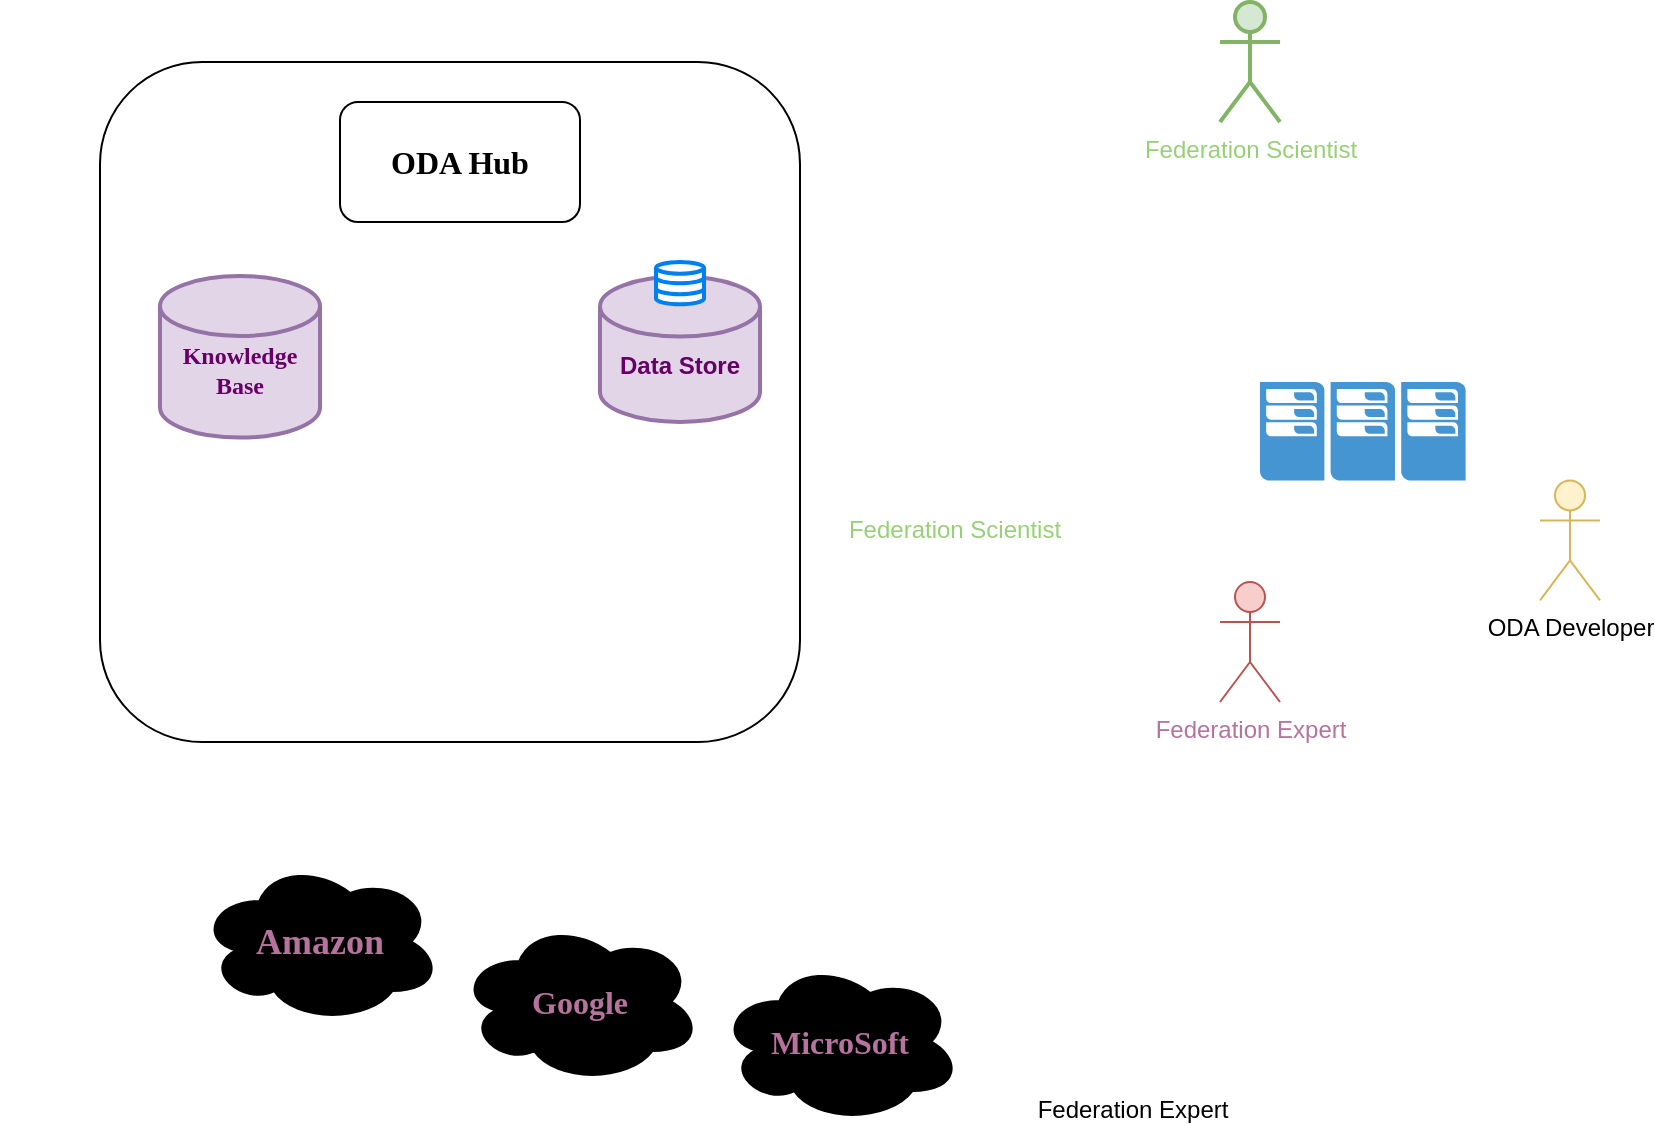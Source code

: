 <mxfile version="13.6.6" type="github">
  <diagram id="ABPf4gMQrz8rWeOrcxoh" name="Page-1">
    <mxGraphModel dx="1418" dy="792" grid="1" gridSize="10" guides="1" tooltips="1" connect="1" arrows="1" fold="1" page="1" pageScale="1" pageWidth="850" pageHeight="1100" math="0" shadow="0">
      <root>
        <mxCell id="0" />
        <mxCell id="1" parent="0" />
        <mxCell id="BC6SIgkMuatq0ajvi_0X-2" value="" style="rounded=1;whiteSpace=wrap;html=1;" parent="1" vertex="1">
          <mxGeometry x="70" y="60" width="350" height="340" as="geometry" />
        </mxCell>
        <mxCell id="cQD9Gc0wUEaLlVU0dFFl-1" value="&lt;font style=&quot;font-size: 16px&quot; face=&quot;Lucida Console&quot;&gt;&lt;b&gt;ODA Hub&lt;br&gt;&lt;/b&gt;&lt;/font&gt;" style="rounded=1;whiteSpace=wrap;html=1;" parent="1" vertex="1">
          <mxGeometry x="190" y="80" width="120" height="60" as="geometry" />
        </mxCell>
        <mxCell id="BC6SIgkMuatq0ajvi_0X-3" value="&lt;font color=&quot;#97D077&quot;&gt;Federation Scientist&lt;/font&gt;" style="shape=umlActor;verticalLabelPosition=bottom;verticalAlign=top;html=1;outlineConnect=0;fillColor=#d5e8d4;strokeColor=#82b366;strokeWidth=2;" parent="1" vertex="1">
          <mxGeometry x="630" y="30" width="30" height="60" as="geometry" />
        </mxCell>
        <mxCell id="BC6SIgkMuatq0ajvi_0X-5" value="ODA Developer" style="shape=umlActor;verticalLabelPosition=bottom;verticalAlign=top;html=1;outlineConnect=0;shadow=0;sketch=0;fillColor=#fff2cc;strokeColor=#d6b656;" parent="1" vertex="1">
          <mxGeometry x="790" y="269.2" width="30" height="60" as="geometry" />
        </mxCell>
        <mxCell id="BC6SIgkMuatq0ajvi_0X-7" value="&lt;div&gt;Federation Expert&lt;/div&gt;" style="shape=umlActor;verticalLabelPosition=bottom;verticalAlign=top;html=1;outlineConnect=0;fillColor=#f8cecc;strokeColor=#b85450;fontColor=#B5739D;" parent="1" vertex="1">
          <mxGeometry x="630" y="320" width="30" height="60" as="geometry" />
        </mxCell>
        <mxCell id="y4z-QIlFn8YJwBkRAVKp-1" value="&lt;font face=&quot;Comic Sans MS&quot;&gt;&lt;b&gt;&lt;font style=&quot;font-size: 18px&quot;&gt;Am&lt;/font&gt;&lt;font style=&quot;font-size: 18px&quot;&gt;azon&lt;/font&gt;&lt;/b&gt;&lt;/font&gt;" style="ellipse;shape=cloud;whiteSpace=wrap;html=1;shadow=0;sketch=0;strokeColor=#000000;strokeWidth=2;fillColor=#000000;gradientColor=none;fontColor=#B5739D;" vertex="1" parent="1">
          <mxGeometry x="120" y="460" width="120" height="80" as="geometry" />
        </mxCell>
        <mxCell id="y4z-QIlFn8YJwBkRAVKp-2" value="&lt;font style=&quot;font-size: 16px&quot; face=&quot;Comic Sans MS&quot;&gt;&lt;b&gt;&lt;font style=&quot;font-size: 16px&quot;&gt;Google&lt;/font&gt;&lt;/b&gt;&lt;/font&gt;" style="ellipse;shape=cloud;whiteSpace=wrap;html=1;shadow=0;sketch=0;strokeColor=#000000;strokeWidth=2;fillColor=#000000;gradientColor=none;fontColor=#B5739D;" vertex="1" parent="1">
          <mxGeometry x="250" y="490" width="120" height="80" as="geometry" />
        </mxCell>
        <mxCell id="y4z-QIlFn8YJwBkRAVKp-3" value="&lt;font style=&quot;font-size: 16px&quot; face=&quot;Comic Sans MS&quot;&gt;&lt;b&gt;MicroSoft&lt;/b&gt;&lt;/font&gt;" style="ellipse;shape=cloud;whiteSpace=wrap;html=1;shadow=0;sketch=0;strokeColor=#000000;strokeWidth=2;fillColor=#000000;gradientColor=none;fontColor=#B5739D;" vertex="1" parent="1">
          <mxGeometry x="380" y="510" width="120" height="80" as="geometry" />
        </mxCell>
        <mxCell id="y4z-QIlFn8YJwBkRAVKp-4" value="" style="shape=image;html=1;verticalAlign=top;verticalLabelPosition=bottom;labelBackgroundColor=#ffffff;imageAspect=0;aspect=fixed;image=https://cdn3.iconfinder.com/data/icons/technology-1-1/512/technology-machine-electronic-device-10-128.png;sketch=0;" vertex="1" parent="1">
          <mxGeometry x="550" y="200" width="80" height="80" as="geometry" />
        </mxCell>
        <mxCell id="y4z-QIlFn8YJwBkRAVKp-5" value="" style="shape=image;html=1;verticalAlign=top;verticalLabelPosition=bottom;labelBackgroundColor=#ffffff;imageAspect=0;aspect=fixed;image=https://cdn3.iconfinder.com/data/icons/technology-1-1/512/technology-machine-electronic-device-10-128.png;sketch=0;" vertex="1" parent="1">
          <mxGeometry x="170" y="430" width="60" height="60" as="geometry" />
        </mxCell>
        <mxCell id="y4z-QIlFn8YJwBkRAVKp-6" value="" style="shape=image;html=1;verticalAlign=top;verticalLabelPosition=bottom;labelBackgroundColor=#ffffff;imageAspect=0;aspect=fixed;image=https://cdn3.iconfinder.com/data/icons/technology-1-1/512/technology-machine-electronic-device-10-128.png;sketch=0;" vertex="1" parent="1">
          <mxGeometry x="425" y="480" width="60" height="60" as="geometry" />
        </mxCell>
        <mxCell id="y4z-QIlFn8YJwBkRAVKp-7" value="" style="shape=image;html=1;verticalAlign=top;verticalLabelPosition=bottom;labelBackgroundColor=#ffffff;imageAspect=0;aspect=fixed;image=https://cdn3.iconfinder.com/data/icons/technology-1-1/512/technology-machine-electronic-device-10-128.png;sketch=0;" vertex="1" parent="1">
          <mxGeometry x="300" y="460" width="60" height="60" as="geometry" />
        </mxCell>
        <mxCell id="y4z-QIlFn8YJwBkRAVKp-8" value="" style="pointerEvents=1;shadow=0;dashed=0;html=1;strokeColor=none;fillColor=#4495D1;labelPosition=center;verticalLabelPosition=bottom;verticalAlign=top;align=center;outlineConnect=0;shape=mxgraph.veeam.cluster;sketch=0;" vertex="1" parent="1">
          <mxGeometry x="650" y="220" width="102.8" height="49.2" as="geometry" />
        </mxCell>
        <mxCell id="y4z-QIlFn8YJwBkRAVKp-12" value="" style="group" vertex="1" connectable="0" parent="1">
          <mxGeometry x="100" y="160.0" width="80" height="87.8" as="geometry" />
        </mxCell>
        <mxCell id="-Unb0SswC2mMqj618S41-3" value="&lt;div&gt;&lt;b&gt;&lt;font face=&quot;Lucida Console&quot; color=&quot;#660066&quot;&gt;&lt;br&gt;&lt;/font&gt;&lt;/b&gt;&lt;/div&gt;&lt;div&gt;&lt;b&gt;&lt;font face=&quot;Lucida Console&quot; color=&quot;#660066&quot;&gt;Knowledge &lt;br&gt;&lt;/font&gt;&lt;/b&gt;&lt;/div&gt;&lt;div&gt;&lt;b&gt;&lt;font face=&quot;Lucida Console&quot; color=&quot;#660066&quot;&gt;Base&lt;br&gt;&lt;/font&gt;&lt;/b&gt;&lt;/div&gt;" style="shape=cylinder2;whiteSpace=wrap;html=1;boundedLbl=1;backgroundOutline=1;size=15;shadow=0;sketch=0;strokeColor=#9673a6;strokeWidth=2;fillColor=#e1d5e7;" parent="y4z-QIlFn8YJwBkRAVKp-12" vertex="1">
          <mxGeometry y="7" width="80" height="80.8" as="geometry" />
        </mxCell>
        <mxCell id="y4z-QIlFn8YJwBkRAVKp-9" value="" style="shape=image;html=1;verticalAlign=top;verticalLabelPosition=bottom;labelBackgroundColor=#ffffff;imageAspect=0;aspect=fixed;image=https://cdn2.iconfinder.com/data/icons/picol-vector/32/rdf-128.png;sketch=0;" vertex="1" parent="y4z-QIlFn8YJwBkRAVKp-12">
          <mxGeometry x="21" width="30" height="30" as="geometry" />
        </mxCell>
        <mxCell id="y4z-QIlFn8YJwBkRAVKp-14" value="" style="group" vertex="1" connectable="0" parent="1">
          <mxGeometry x="320" y="160" width="80" height="80" as="geometry" />
        </mxCell>
        <mxCell id="y4z-QIlFn8YJwBkRAVKp-10" value="&lt;font color=&quot;#660066&quot;&gt;&lt;br&gt;&lt;/font&gt;&lt;div&gt;&lt;font color=&quot;#660066&quot;&gt;&lt;b&gt;Data Store&lt;br&gt;&lt;/b&gt;&lt;/font&gt;&lt;/div&gt;" style="shape=cylinder2;whiteSpace=wrap;html=1;boundedLbl=1;backgroundOutline=1;size=15;shadow=0;sketch=0;strokeColor=#9673a6;strokeWidth=2;fillColor=#e1d5e7;" vertex="1" parent="y4z-QIlFn8YJwBkRAVKp-14">
          <mxGeometry y="7.273" width="80" height="72.727" as="geometry" />
        </mxCell>
        <mxCell id="y4z-QIlFn8YJwBkRAVKp-13" value="" style="html=1;verticalLabelPosition=bottom;align=center;labelBackgroundColor=#ffffff;verticalAlign=top;strokeWidth=2;strokeColor=#0080F0;shadow=0;dashed=0;shape=mxgraph.ios7.icons.data;sketch=0;" vertex="1" parent="y4z-QIlFn8YJwBkRAVKp-14">
          <mxGeometry x="28" width="24" height="21.164" as="geometry" />
        </mxCell>
        <mxCell id="y4z-QIlFn8YJwBkRAVKp-15" value="" style="shape=image;html=1;verticalAlign=top;verticalLabelPosition=bottom;labelBackgroundColor=#ffffff;imageAspect=0;aspect=fixed;image=https://cdn3.iconfinder.com/data/icons/technology-1-1/512/technology-machine-electronic-device-10-128.png;sketch=0;" vertex="1" parent="1">
          <mxGeometry x="170" y="290" width="80" height="80" as="geometry" />
        </mxCell>
        <mxCell id="y4z-QIlFn8YJwBkRAVKp-16" value="" style="shape=image;html=1;verticalAlign=top;verticalLabelPosition=bottom;labelBackgroundColor=#ffffff;imageAspect=0;aspect=fixed;image=https://cdn4.iconfinder.com/data/icons/stick-figures-in-motion/100/stickfigure_8-128.png;sketch=0;" vertex="1" parent="1">
          <mxGeometry x="710" y="50" width="128" height="128" as="geometry" />
        </mxCell>
        <mxCell id="y4z-QIlFn8YJwBkRAVKp-17" value="" style="shape=image;html=1;verticalAlign=top;verticalLabelPosition=bottom;labelBackgroundColor=#ffffff;imageAspect=0;aspect=fixed;image=https://cdn4.iconfinder.com/data/icons/stick-figures-in-motion/100/stickfigure_20-128.png;sketch=0;" vertex="1" parent="1">
          <mxGeometry x="20" y="412" width="128" height="128" as="geometry" />
        </mxCell>
        <mxCell id="y4z-QIlFn8YJwBkRAVKp-18" value="&lt;div&gt;Federation Expert&lt;/div&gt;" style="shape=image;html=1;verticalAlign=top;verticalLabelPosition=bottom;labelBackgroundColor=#ffffff;imageAspect=0;aspect=fixed;image=https://cdn4.iconfinder.com/data/icons/stick-figures-in-motion/100/stickfigure_18-128.png;sketch=0;" vertex="1" parent="1">
          <mxGeometry x="522" y="442" width="128" height="128" as="geometry" />
        </mxCell>
        <mxCell id="y4z-QIlFn8YJwBkRAVKp-19" value="&lt;font color=&quot;#97D077&quot;&gt;Federation Scientist&lt;/font&gt;" style="shape=image;html=1;verticalAlign=top;verticalLabelPosition=bottom;labelBackgroundColor=#ffffff;imageAspect=0;aspect=fixed;image=https://cdn4.iconfinder.com/data/icons/stick-figures-in-motion/100/stickfigure_22-128.png;sketch=1;" vertex="1" parent="1">
          <mxGeometry x="460" y="206" width="74" height="74" as="geometry" />
        </mxCell>
      </root>
    </mxGraphModel>
  </diagram>
</mxfile>
